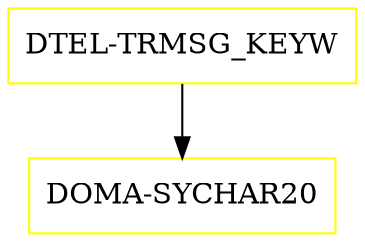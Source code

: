 digraph G {
  "DTEL-TRMSG_KEYW" [shape=box,color=yellow];
  "DOMA-SYCHAR20" [shape=box,color=yellow,URL="./DOMA_SYCHAR20.html"];
  "DTEL-TRMSG_KEYW" -> "DOMA-SYCHAR20";
}
